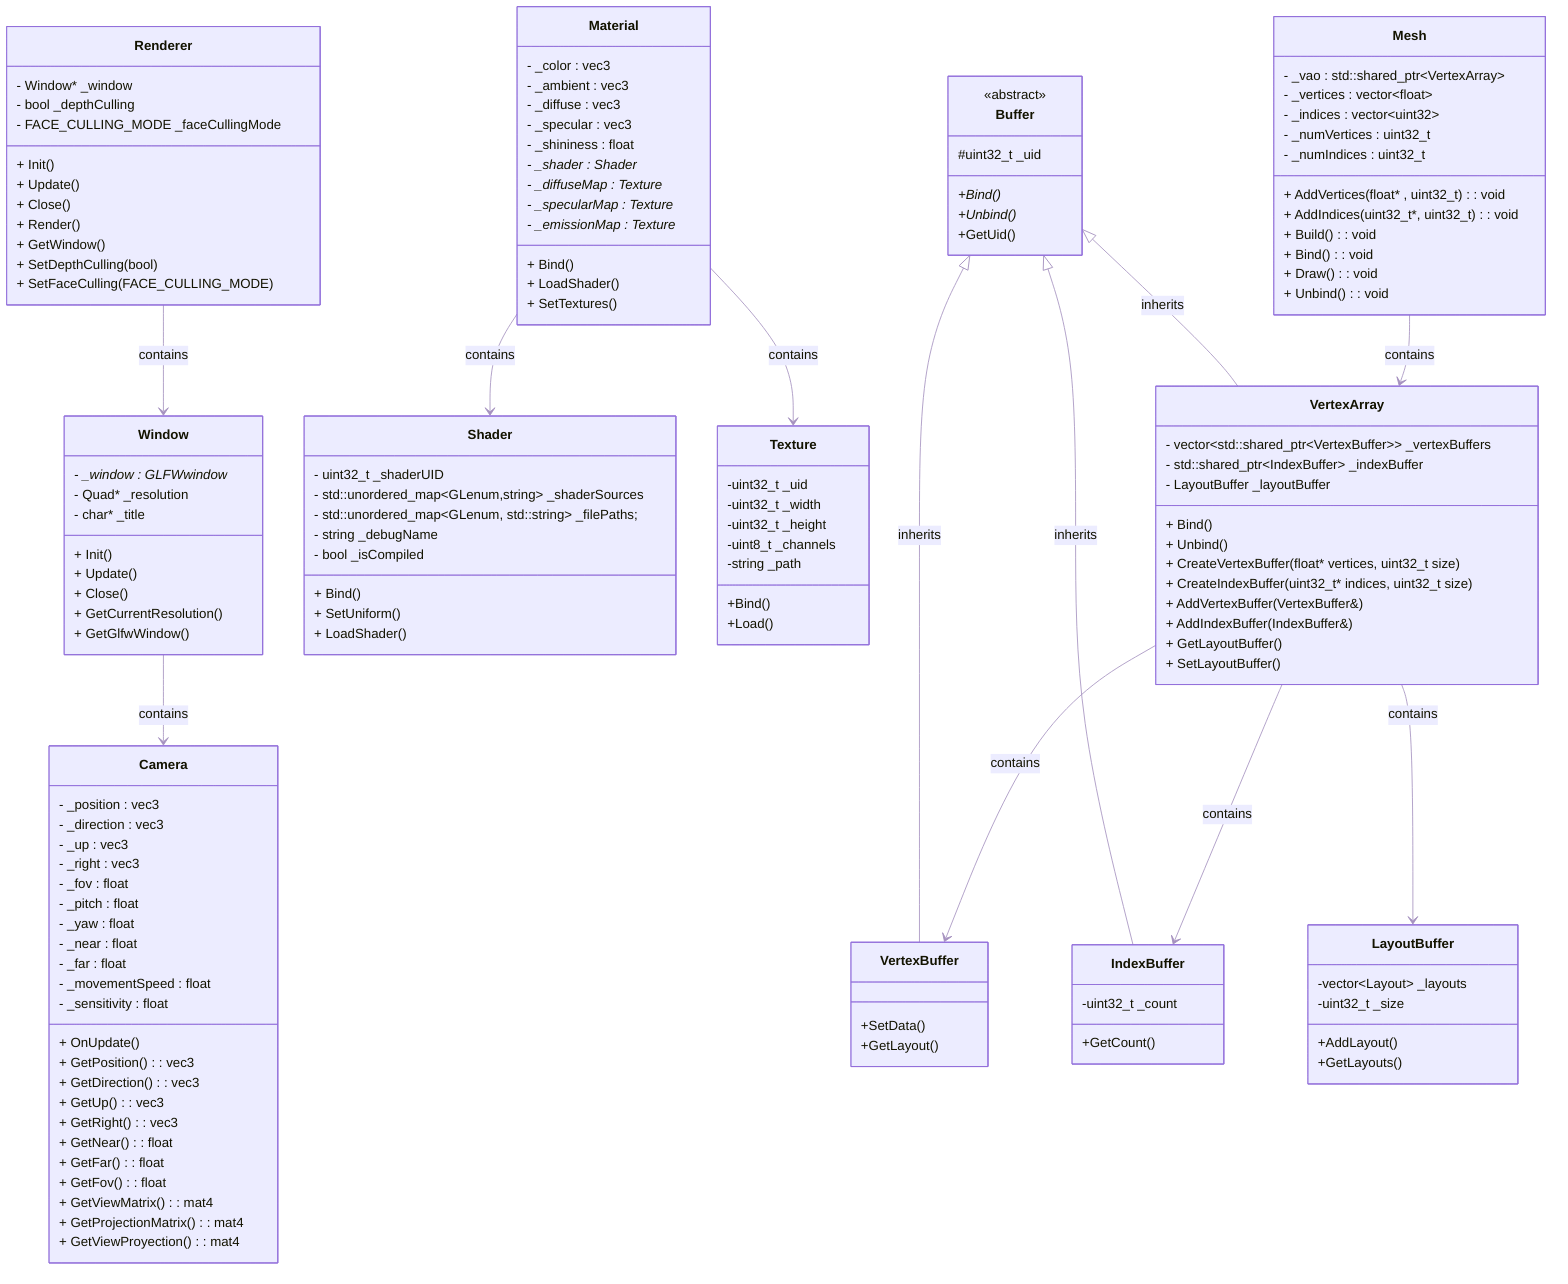 ---
config:
  theme: mc
---

%%{
  init: {
    'theme': '%%base%%',
    'themeVariables': {
      'primaryColor': '#6606d6',
      'primaryTextColor': '#fff',
      'primaryBorderColor': '#7C0000',
      'lineColor': '#a591bf',
      'secondaryColor': '#a6a0ad',
      'tertiaryColor': '#fff'
    }
  }
}%%

classDiagram
    direction TB
    class Renderer {
        - Window* _window
        - bool _depthCulling
        - FACE_CULLING_MODE _faceCullingMode
        + Init()
        + Update()
        + Close()
        + Render()
        + GetWindow()
        + SetDepthCulling(bool)
        + SetFaceCulling(FACE_CULLING_MODE)
    }
    class Window {
        - _window : GLFWwindow*
        - Quad* _resolution
        - char* _title
        + Init()
        + Update()
        + Close()
        + GetCurrentResolution()
        + GetGlfwWindow()
    }
    class Camera {
        - _position     : vec3
        - _direction    : vec3
        - _up           : vec3
        - _right        : vec3
        - _fov          : float
        - _pitch        : float
        - _yaw          : float
        - _near         : float
        - _far          : float
        - _movementSpeed : float
        - _sensitivity : float
        + OnUpdate()
        + GetPosition() : vec3
        + GetDirection() : vec3
        + GetUp() : vec3
        + GetRight() : vec3
        + GetNear() : float
        + GetFar() : float
        + GetFov() : float
        + GetViewMatrix() : mat4
        + GetProjectionMatrix() : mat4
        + GetViewProyection() : mat4
    }
    class Material {
        - _color : vec3
        - _ambient : vec3
        - _diffuse : vec3
        - _specular : vec3
        - _shininess : float
        - _shader : Shader*
        - _diffuseMap : Texture*
        - _specularMap : Texture*
        - _emissionMap : Texture*
        + Bind()
        + LoadShader()
        + SetTextures()
    }
    class Mesh {
        - _vao : std::shared_ptr~VertexArray~
        - _vertices : vector~float~
        - _indices : vector~uint32~
        - _numVertices : uint32_t
        - _numIndices : uint32_t
        + AddVertices(float* , uint32_t ) : void
        + AddIndices(uint32_t*, uint32_t ) : void
        + Build() : void
        + Bind() : void
        + Draw() : void
        + Unbind() : void
    }
    class Shader {
        - uint32_t _shaderUID
        - std::unordered_map~GLenum,string~ _shaderSources
        - std::unordered_map~GLenum, std::string~ _filePaths;
        - string _debugName
        - bool _isCompiled
        + Bind()
        + SetUniform()
        + LoadShader()
    }
    class Texture {
        -uint32_t _uid
        -uint32_t _width
        -uint32_t _height
        -uint8_t _channels
        -string _path
        +Bind()
        +Load()
    }
    class VertexArray {
        - vector~std::shared_ptr~VertexBuffer~~ _vertexBuffers
        - std::shared_ptr~IndexBuffer~ _indexBuffer
        - LayoutBuffer _layoutBuffer

        + Bind()
        + Unbind()
        + CreateVertexBuffer(float* vertices, uint32_t size)
        + CreateIndexBuffer(uint32_t* indices, uint32_t size)
        + AddVertexBuffer(VertexBuffer&)
        + AddIndexBuffer(IndexBuffer&)
        + GetLayoutBuffer()
        + SetLayoutBuffer()
    }
    class Buffer {
        #uint32_t _uid

        +Bind()*
        +Unbind()*
        +GetUid()
    }
    class VertexBuffer {
        +SetData()
        +GetLayout()
    }
    class IndexBuffer {
        -uint32_t _count
        +GetCount()
    }
    class LayoutBuffer {
        -vector~Layout~ _layouts
        -uint32_t _size
        +AddLayout()
        +GetLayouts()
    }

    <<abstract>> Buffer

    Renderer --> Window : contains
    Window --> Camera : contains
    Material --> Shader : contains
    Material --> Texture : contains
    Mesh --> VertexArray : contains
    VertexArray --> VertexBuffer : contains
    VertexArray --> IndexBuffer : contains
    VertexArray --> LayoutBuffer : contains
    Buffer <|-- VertexBuffer : inherits
    Buffer <|-- IndexBuffer : inherits
    Buffer <|-- VertexArray : inherits